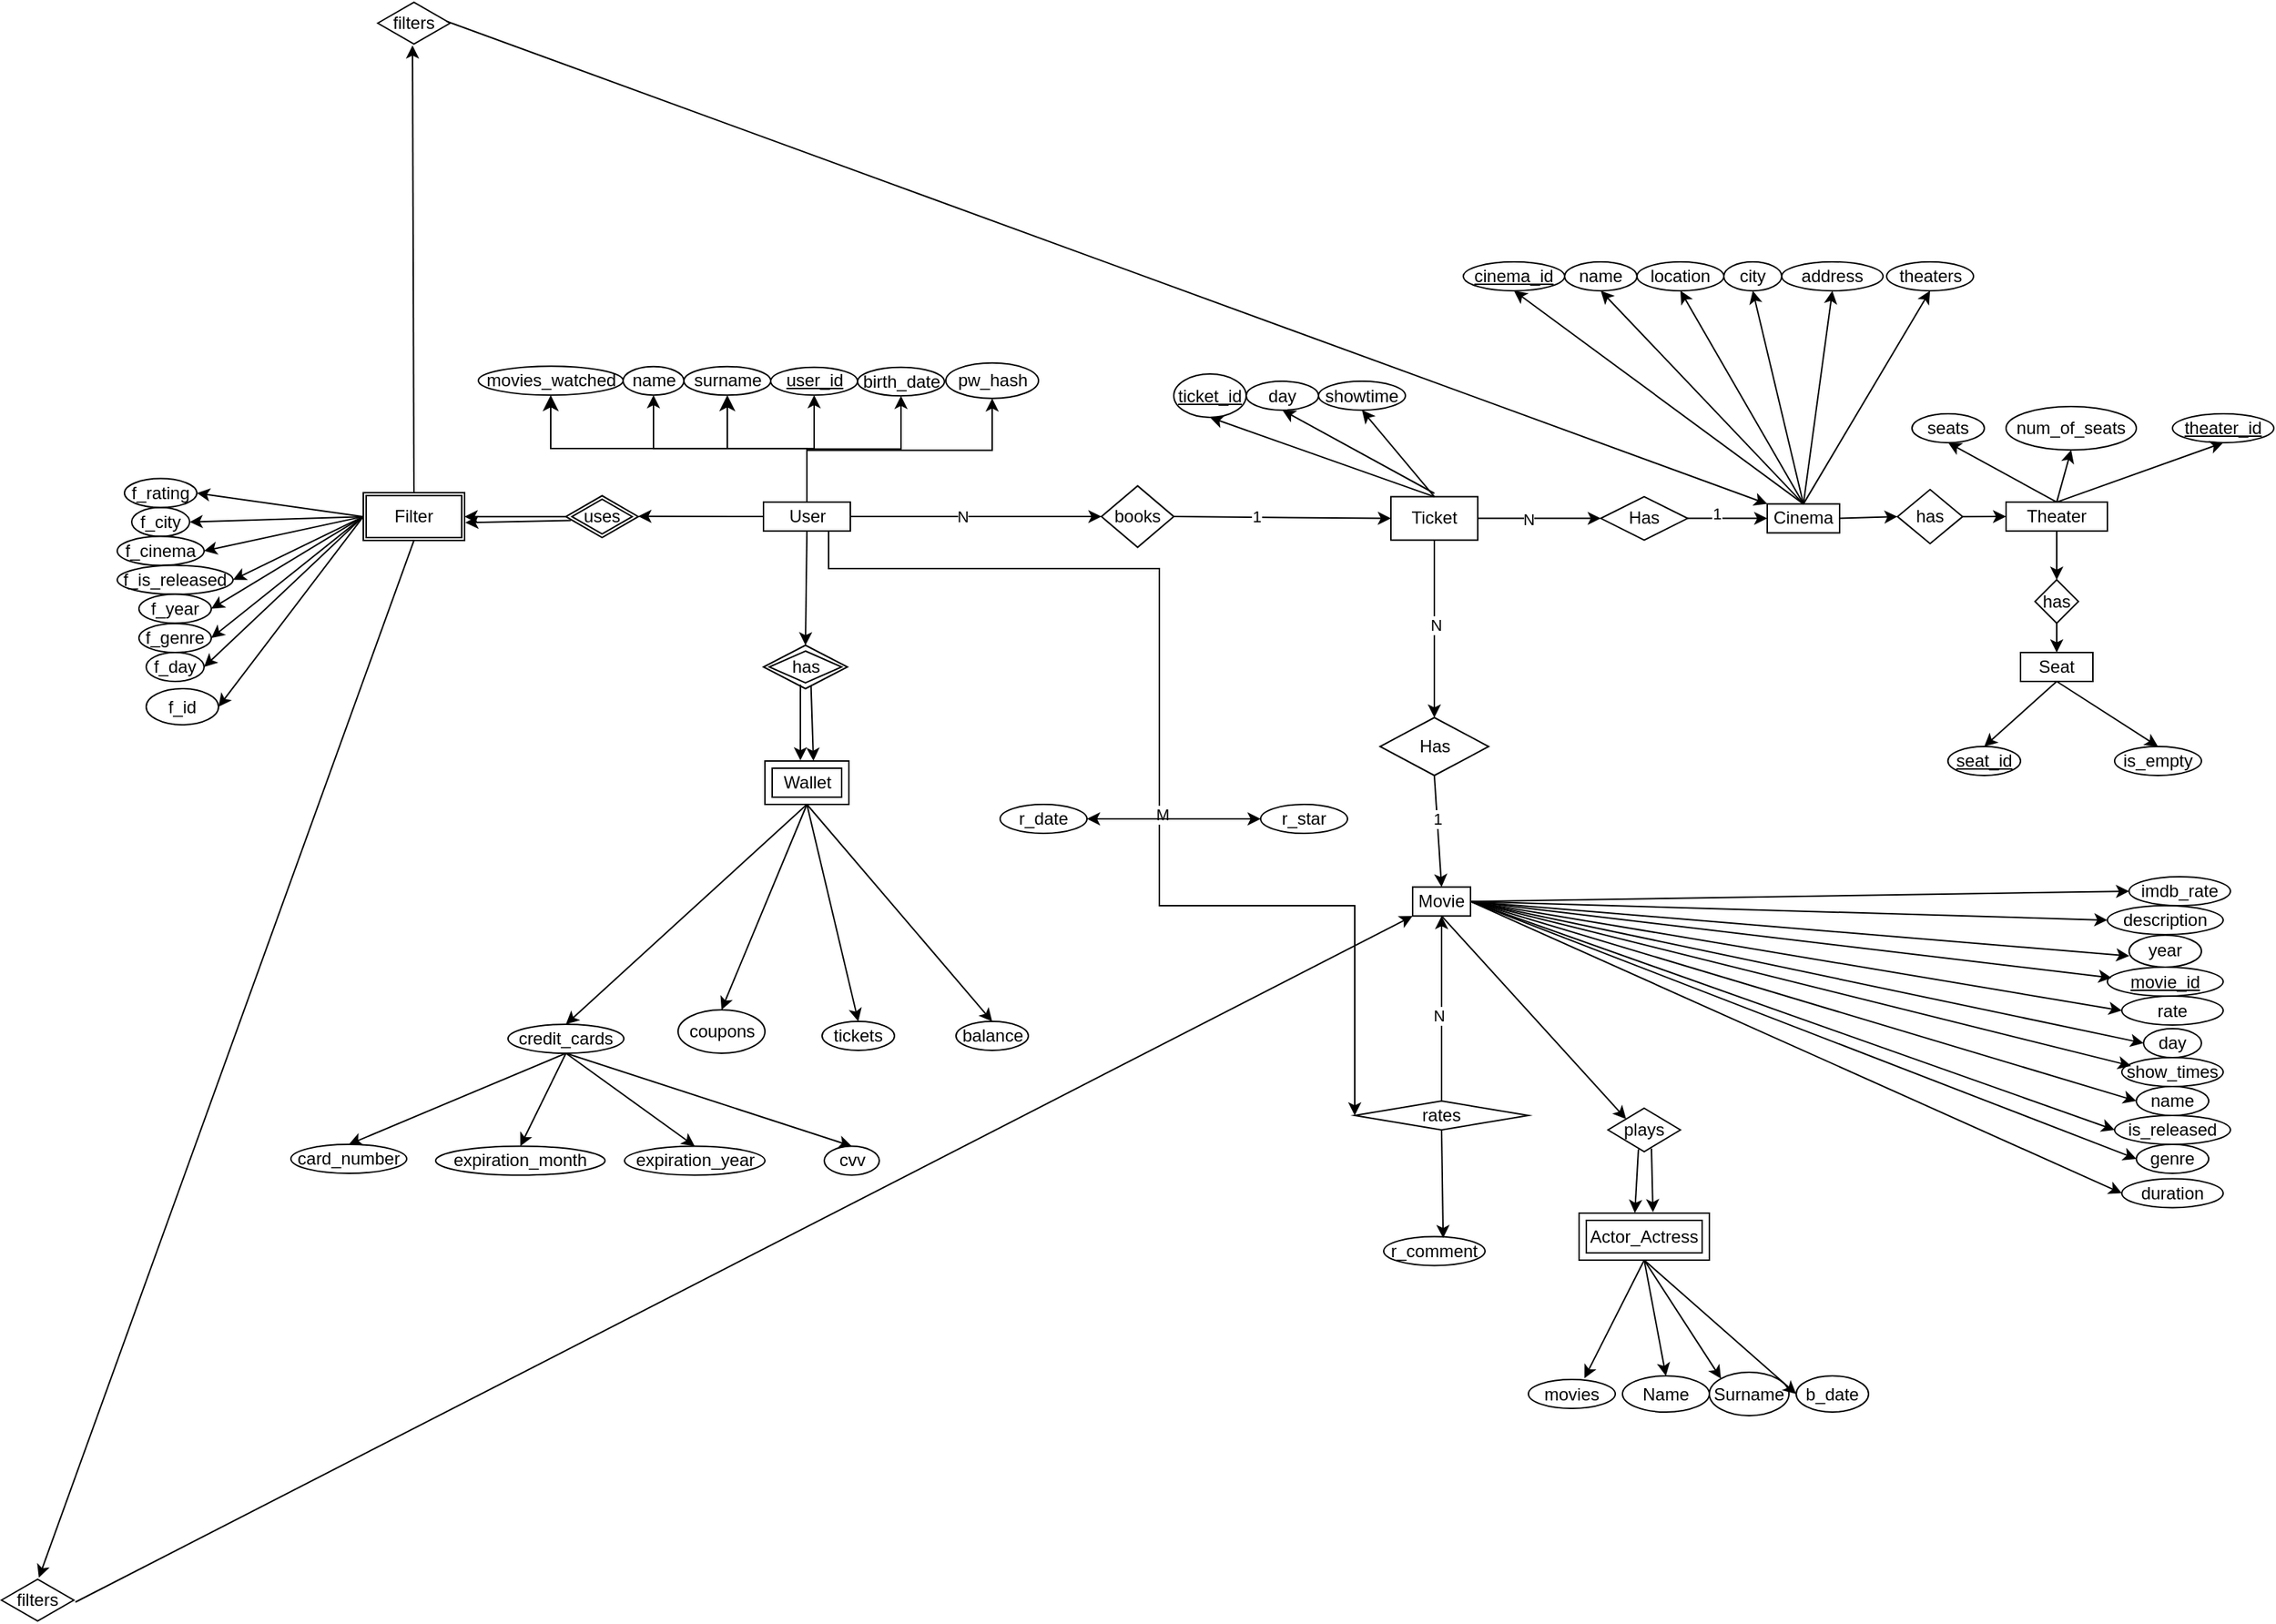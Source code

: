 <mxfile>
    <diagram name="er_diagram" id="v9doxOc5a0_JCZSUFdD2">
        <mxGraphModel dx="1189" dy="732" grid="1" gridSize="10" guides="1" tooltips="1" connect="1" arrows="1" fold="1" page="0" pageScale="1" pageWidth="827" pageHeight="1169" background="none" math="0" shadow="0">
            <root>
                <mxCell id="0"/>
                <mxCell id="1" parent="0"/>
                <mxCell id="D5yejVB-vVZnaP33-RKD-3" style="edgeStyle=orthogonalEdgeStyle;rounded=0;orthogonalLoop=1;jettySize=auto;html=1;exitX=0.5;exitY=0;exitDx=0;exitDy=0;entryX=0.5;entryY=1;entryDx=0;entryDy=0;" parent="1" source="D5yejVB-vVZnaP33-RKD-1" target="D5yejVB-vVZnaP33-RKD-4" edge="1">
                    <mxGeometry relative="1" as="geometry">
                        <mxPoint x="-45.5" y="-62.5" as="targetPoint"/>
                    </mxGeometry>
                </mxCell>
                <mxCell id="D5yejVB-vVZnaP33-RKD-24" style="edgeStyle=orthogonalEdgeStyle;rounded=0;orthogonalLoop=1;jettySize=auto;html=1;entryX=0;entryY=0.5;entryDx=0;entryDy=0;exitX=0.75;exitY=1;exitDx=0;exitDy=0;" parent="1" source="D5yejVB-vVZnaP33-RKD-1" target="D5yejVB-vVZnaP33-RKD-40" edge="1">
                    <mxGeometry relative="1" as="geometry">
                        <mxPoint x="380" y="147.5" as="targetPoint"/>
                        <Array as="points">
                            <mxPoint x="70" y="12"/>
                            <mxPoint x="70" y="245"/>
                        </Array>
                        <mxPoint x="60" y="50" as="sourcePoint"/>
                    </mxGeometry>
                </mxCell>
                <mxCell id="TKebzsspwgqfqScbjhII-54" value="M" style="edgeLabel;html=1;align=center;verticalAlign=middle;resizable=0;points=[];" parent="D5yejVB-vVZnaP33-RKD-24" vertex="1" connectable="0">
                    <mxGeometry x="0.105" y="2" relative="1" as="geometry">
                        <mxPoint as="offset"/>
                    </mxGeometry>
                </mxCell>
                <mxCell id="24" style="edgeStyle=none;html=1;exitX=0;exitY=0.5;exitDx=0;exitDy=0;entryX=1;entryY=0.493;entryDx=0;entryDy=0;entryPerimeter=0;" edge="1" parent="1" source="D5yejVB-vVZnaP33-RKD-1" target="22">
                    <mxGeometry relative="1" as="geometry"/>
                </mxCell>
                <mxCell id="D5yejVB-vVZnaP33-RKD-1" value="User" style="whiteSpace=wrap;html=1;align=center;" parent="1" vertex="1">
                    <mxGeometry x="-203.5" y="-33.94" width="60" height="20" as="geometry"/>
                </mxCell>
                <mxCell id="D5yejVB-vVZnaP33-RKD-2" value="Movie" style="whiteSpace=wrap;html=1;align=center;" parent="1" vertex="1">
                    <mxGeometry x="245" y="232.13" width="40" height="20" as="geometry"/>
                </mxCell>
                <mxCell id="D5yejVB-vVZnaP33-RKD-4" value="name" style="ellipse;whiteSpace=wrap;html=1;align=center;" parent="1" vertex="1">
                    <mxGeometry x="-300.5" y="-127.63" width="42" height="19.75" as="geometry"/>
                </mxCell>
                <mxCell id="D5yejVB-vVZnaP33-RKD-6" value="surname" style="ellipse;whiteSpace=wrap;html=1;align=center;" parent="1" vertex="1">
                    <mxGeometry x="-258.5" y="-127.63" width="60" height="19.75" as="geometry"/>
                </mxCell>
                <mxCell id="D5yejVB-vVZnaP33-RKD-7" style="edgeStyle=orthogonalEdgeStyle;rounded=0;orthogonalLoop=1;jettySize=auto;html=1;exitX=0.5;exitY=0;exitDx=0;exitDy=0;entryX=0.5;entryY=1;entryDx=0;entryDy=0;" parent="1" source="D5yejVB-vVZnaP33-RKD-1" target="D5yejVB-vVZnaP33-RKD-8" edge="1">
                    <mxGeometry relative="1" as="geometry">
                        <mxPoint x="94.5" y="-82.75" as="targetPoint"/>
                        <mxPoint x="89.5" y="-22.5" as="sourcePoint"/>
                    </mxGeometry>
                </mxCell>
                <mxCell id="D5yejVB-vVZnaP33-RKD-8" value="birth_date" style="ellipse;whiteSpace=wrap;html=1;align=center;" parent="1" vertex="1">
                    <mxGeometry x="-138.5" y="-127.13" width="60" height="19.75" as="geometry"/>
                </mxCell>
                <mxCell id="D5yejVB-vVZnaP33-RKD-13" value="Wallet" style="shape=ext;margin=3;double=1;whiteSpace=wrap;html=1;align=center;" parent="1" vertex="1">
                    <mxGeometry x="-202.5" y="145" width="58" height="30" as="geometry"/>
                </mxCell>
                <mxCell id="D5yejVB-vVZnaP33-RKD-16" style="edgeStyle=orthogonalEdgeStyle;rounded=0;orthogonalLoop=1;jettySize=auto;html=1;exitX=0.5;exitY=0;exitDx=0;exitDy=0;entryX=0.5;entryY=1;entryDx=0;entryDy=0;" parent="1" source="D5yejVB-vVZnaP33-RKD-1" target="D5yejVB-vVZnaP33-RKD-17" edge="1">
                    <mxGeometry relative="1" as="geometry">
                        <mxPoint x="55.5" y="-123.25" as="targetPoint"/>
                        <mxPoint x="114.5" y="-83.25" as="sourcePoint"/>
                    </mxGeometry>
                </mxCell>
                <mxCell id="D5yejVB-vVZnaP33-RKD-17" value="&lt;u&gt;user_id&lt;/u&gt;" style="ellipse;whiteSpace=wrap;html=1;align=center;" parent="1" vertex="1">
                    <mxGeometry x="-198.5" y="-127.13" width="60" height="19.25" as="geometry"/>
                </mxCell>
                <mxCell id="D5yejVB-vVZnaP33-RKD-21" value="balance" style="ellipse;whiteSpace=wrap;html=1;align=center;" parent="1" vertex="1">
                    <mxGeometry x="-70.5" y="325" width="50" height="20" as="geometry"/>
                </mxCell>
                <mxCell id="D5yejVB-vVZnaP33-RKD-26" value="r_star" style="ellipse;whiteSpace=wrap;html=1;align=center;" parent="1" vertex="1">
                    <mxGeometry x="140" y="175" width="60" height="20" as="geometry"/>
                </mxCell>
                <mxCell id="D5yejVB-vVZnaP33-RKD-29" value="r_date" style="ellipse;whiteSpace=wrap;html=1;align=center;" parent="1" vertex="1">
                    <mxGeometry x="-40" y="175" width="60" height="20" as="geometry"/>
                </mxCell>
                <mxCell id="D5yejVB-vVZnaP33-RKD-35" value="has" style="shape=rhombus;double=1;perimeter=rhombusPerimeter;whiteSpace=wrap;html=1;align=center;" parent="1" vertex="1">
                    <mxGeometry x="-203.5" y="65" width="58" height="30" as="geometry"/>
                </mxCell>
                <mxCell id="D5yejVB-vVZnaP33-RKD-40" value="rates" style="shape=rhombus;perimeter=rhombusPerimeter;whiteSpace=wrap;html=1;align=center;" parent="1" vertex="1">
                    <mxGeometry x="205" y="380" width="120" height="20" as="geometry"/>
                </mxCell>
                <mxCell id="D5yejVB-vVZnaP33-RKD-42" style="edgeStyle=orthogonalEdgeStyle;rounded=0;orthogonalLoop=1;jettySize=auto;html=1;exitX=0.5;exitY=0;exitDx=0;exitDy=0;entryX=0.5;entryY=1;entryDx=0;entryDy=0;" parent="1" source="D5yejVB-vVZnaP33-RKD-1" target="D5yejVB-vVZnaP33-RKD-43" edge="1">
                    <mxGeometry relative="1" as="geometry">
                        <mxPoint x="140.5" y="-48.01" as="targetPoint"/>
                        <mxPoint x="74.5" y="32.24" as="sourcePoint"/>
                    </mxGeometry>
                </mxCell>
                <mxCell id="D5yejVB-vVZnaP33-RKD-43" value="pw_hash" style="ellipse;whiteSpace=wrap;html=1;align=center;" parent="1" vertex="1">
                    <mxGeometry x="-77.5" y="-130.13" width="64" height="24.49" as="geometry"/>
                </mxCell>
                <mxCell id="D5yejVB-vVZnaP33-RKD-47" value="name" style="ellipse;whiteSpace=wrap;html=1;align=center;" parent="1" vertex="1">
                    <mxGeometry x="745" y="370" width="50" height="20" as="geometry"/>
                </mxCell>
                <mxCell id="D5yejVB-vVZnaP33-RKD-49" value="genre" style="ellipse;whiteSpace=wrap;html=1;align=center;" parent="1" vertex="1">
                    <mxGeometry x="745" y="410" width="50" height="20" as="geometry"/>
                </mxCell>
                <mxCell id="D5yejVB-vVZnaP33-RKD-54" value="imdb_rate" style="ellipse;whiteSpace=wrap;html=1;align=center;" parent="1" vertex="1">
                    <mxGeometry x="740" y="225" width="70" height="20" as="geometry"/>
                </mxCell>
                <mxCell id="D5yejVB-vVZnaP33-RKD-56" value="year" style="ellipse;whiteSpace=wrap;html=1;align=center;" parent="1" vertex="1">
                    <mxGeometry x="740" y="265.38" width="50" height="22.12" as="geometry"/>
                </mxCell>
                <mxCell id="D5yejVB-vVZnaP33-RKD-60" value="rate" style="ellipse;whiteSpace=wrap;html=1;align=center;" parent="1" vertex="1">
                    <mxGeometry x="735" y="307.5" width="70" height="20" as="geometry"/>
                </mxCell>
                <mxCell id="D5yejVB-vVZnaP33-RKD-66" value="day" style="ellipse;whiteSpace=wrap;html=1;align=center;" parent="1" vertex="1">
                    <mxGeometry x="750" y="330" width="40" height="20" as="geometry"/>
                </mxCell>
                <mxCell id="D5yejVB-vVZnaP33-RKD-68" value="show_times" style="ellipse;whiteSpace=wrap;html=1;align=center;" parent="1" vertex="1">
                    <mxGeometry x="735" y="350" width="70" height="20" as="geometry"/>
                </mxCell>
                <mxCell id="D5yejVB-vVZnaP33-RKD-73" value="f_city" style="ellipse;whiteSpace=wrap;html=1;align=center;" parent="1" vertex="1">
                    <mxGeometry x="-640" y="-30.19" width="40" height="20" as="geometry"/>
                </mxCell>
                <mxCell id="D5yejVB-vVZnaP33-RKD-74" value="f_cinema" style="ellipse;whiteSpace=wrap;html=1;" parent="1" vertex="1">
                    <mxGeometry x="-650" y="-10.19" width="60" height="20" as="geometry"/>
                </mxCell>
                <mxCell id="D5yejVB-vVZnaP33-RKD-75" value="f_day" style="ellipse;whiteSpace=wrap;html=1;" parent="1" vertex="1">
                    <mxGeometry x="-630" y="70" width="40" height="20" as="geometry"/>
                </mxCell>
                <mxCell id="D5yejVB-vVZnaP33-RKD-76" value="f_rating" style="ellipse;whiteSpace=wrap;html=1;" parent="1" vertex="1">
                    <mxGeometry x="-645" y="-50.19" width="50" height="20" as="geometry"/>
                </mxCell>
                <mxCell id="D5yejVB-vVZnaP33-RKD-78" value="is_released" style="ellipse;whiteSpace=wrap;html=1;" parent="1" vertex="1">
                    <mxGeometry x="730" y="390" width="80" height="20" as="geometry"/>
                </mxCell>
                <mxCell id="D5yejVB-vVZnaP33-RKD-80" value="" style="edgeStyle=none;orthogonalLoop=1;jettySize=auto;html=1;rounded=0;exitX=0;exitY=0.5;exitDx=0;exitDy=0;entryX=1;entryY=0.5;entryDx=0;entryDy=0;" parent="1" source="21" target="D5yejVB-vVZnaP33-RKD-73" edge="1">
                    <mxGeometry width="100" relative="1" as="geometry">
                        <mxPoint x="-500.0" y="-25.19" as="sourcePoint"/>
                        <mxPoint x="1320" y="473.75" as="targetPoint"/>
                        <Array as="points"/>
                    </mxGeometry>
                </mxCell>
                <mxCell id="D5yejVB-vVZnaP33-RKD-81" value="" style="edgeStyle=none;orthogonalLoop=1;jettySize=auto;html=1;rounded=0;exitX=0;exitY=0.5;exitDx=0;exitDy=0;entryX=1;entryY=0.5;entryDx=0;entryDy=0;" parent="1" source="21" target="D5yejVB-vVZnaP33-RKD-74" edge="1">
                    <mxGeometry width="100" relative="1" as="geometry">
                        <mxPoint x="-522.5" y="-16.44" as="sourcePoint"/>
                        <mxPoint x="1290" y="473.75" as="targetPoint"/>
                        <Array as="points"/>
                    </mxGeometry>
                </mxCell>
                <mxCell id="D5yejVB-vVZnaP33-RKD-82" value="" style="edgeStyle=none;orthogonalLoop=1;jettySize=auto;html=1;rounded=0;exitX=0;exitY=0.5;exitDx=0;exitDy=0;entryX=1;entryY=0.5;entryDx=0;entryDy=0;" parent="1" source="21" target="D5yejVB-vVZnaP33-RKD-75" edge="1">
                    <mxGeometry width="100" relative="1" as="geometry">
                        <mxPoint x="-510.67" y="-12.015" as="sourcePoint"/>
                        <mxPoint x="1290" y="483.75" as="targetPoint"/>
                        <Array as="points"/>
                    </mxGeometry>
                </mxCell>
                <mxCell id="D5yejVB-vVZnaP33-RKD-83" value="" style="edgeStyle=none;orthogonalLoop=1;jettySize=auto;html=1;rounded=0;exitX=0;exitY=0.5;exitDx=0;exitDy=0;entryX=1;entryY=0.5;entryDx=0;entryDy=0;" parent="1" source="21" target="D5yejVB-vVZnaP33-RKD-76" edge="1">
                    <mxGeometry width="100" relative="1" as="geometry">
                        <mxPoint x="-500.0" y="-25.19" as="sourcePoint"/>
                        <mxPoint x="1310" y="473.75" as="targetPoint"/>
                        <Array as="points"/>
                    </mxGeometry>
                </mxCell>
                <mxCell id="D5yejVB-vVZnaP33-RKD-84" value="f_genre" style="ellipse;whiteSpace=wrap;html=1;" parent="1" vertex="1">
                    <mxGeometry x="-635" y="50" width="50" height="20" as="geometry"/>
                </mxCell>
                <mxCell id="D5yejVB-vVZnaP33-RKD-85" value="" style="edgeStyle=none;orthogonalLoop=1;jettySize=auto;html=1;rounded=0;exitX=0;exitY=0.5;exitDx=0;exitDy=0;entryX=1;entryY=0.5;entryDx=0;entryDy=0;" parent="1" source="21" target="D5yejVB-vVZnaP33-RKD-84" edge="1">
                    <mxGeometry width="100" relative="1" as="geometry">
                        <mxPoint x="-491.0" y="-13.365" as="sourcePoint"/>
                        <mxPoint x="1360" y="483.75" as="targetPoint"/>
                        <Array as="points"/>
                    </mxGeometry>
                </mxCell>
                <mxCell id="D5yejVB-vVZnaP33-RKD-86" value="f_is_released" style="ellipse;whiteSpace=wrap;html=1;" parent="1" vertex="1">
                    <mxGeometry x="-650" y="9.81" width="80" height="20" as="geometry"/>
                </mxCell>
                <mxCell id="D5yejVB-vVZnaP33-RKD-87" value="" style="edgeStyle=none;orthogonalLoop=1;jettySize=auto;html=1;rounded=0;exitX=0;exitY=0.5;exitDx=0;exitDy=0;entryX=1;entryY=0.5;entryDx=0;entryDy=0;" parent="1" source="21" target="D5yejVB-vVZnaP33-RKD-86" edge="1">
                    <mxGeometry width="100" relative="1" as="geometry">
                        <mxPoint x="-484.35" y="-17.015" as="sourcePoint"/>
                        <mxPoint x="1310" y="453.75" as="targetPoint"/>
                        <Array as="points"/>
                    </mxGeometry>
                </mxCell>
                <mxCell id="D5yejVB-vVZnaP33-RKD-88" value="f_year" style="ellipse;whiteSpace=wrap;html=1;" parent="1" vertex="1">
                    <mxGeometry x="-635" y="29.75" width="50" height="20" as="geometry"/>
                </mxCell>
                <mxCell id="D5yejVB-vVZnaP33-RKD-89" value="" style="edgeStyle=none;orthogonalLoop=1;jettySize=auto;html=1;rounded=0;exitX=0;exitY=0.5;exitDx=0;exitDy=0;entryX=1;entryY=0.5;entryDx=0;entryDy=0;" parent="1" source="21" target="D5yejVB-vVZnaP33-RKD-88" edge="1">
                    <mxGeometry width="100" relative="1" as="geometry">
                        <mxPoint x="-487.5" y="-16.44" as="sourcePoint"/>
                        <mxPoint x="1390" y="533.75" as="targetPoint"/>
                        <Array as="points"/>
                    </mxGeometry>
                </mxCell>
                <mxCell id="D5yejVB-vVZnaP33-RKD-90" value="&lt;u&gt;movie_id&lt;/u&gt;" style="ellipse;whiteSpace=wrap;html=1;" parent="1" vertex="1">
                    <mxGeometry x="725" y="287.5" width="80" height="20" as="geometry"/>
                </mxCell>
                <mxCell id="D5yejVB-vVZnaP33-RKD-93" value="r_comment" style="ellipse;whiteSpace=wrap;html=1;" parent="1" vertex="1">
                    <mxGeometry x="225" y="473.75" width="70" height="20" as="geometry"/>
                </mxCell>
                <mxCell id="D5yejVB-vVZnaP33-RKD-94" value="" style="edgeStyle=none;orthogonalLoop=1;jettySize=auto;html=1;rounded=0;exitX=0.5;exitY=1;exitDx=0;exitDy=0;entryX=0.587;entryY=0.05;entryDx=0;entryDy=0;entryPerimeter=0;" parent="1" source="D5yejVB-vVZnaP33-RKD-40" target="D5yejVB-vVZnaP33-RKD-93" edge="1">
                    <mxGeometry width="100" relative="1" as="geometry">
                        <mxPoint x="131" y="265" as="sourcePoint"/>
                        <mxPoint x="231" y="265" as="targetPoint"/>
                        <Array as="points"/>
                    </mxGeometry>
                </mxCell>
                <mxCell id="D5yejVB-vVZnaP33-RKD-103" value="credit_cards" style="ellipse;whiteSpace=wrap;html=1;" parent="1" vertex="1">
                    <mxGeometry x="-380" y="326.99" width="80" height="20" as="geometry"/>
                </mxCell>
                <mxCell id="D5yejVB-vVZnaP33-RKD-106" value="card_number" style="ellipse;whiteSpace=wrap;html=1;" parent="1" vertex="1">
                    <mxGeometry x="-530" y="410" width="80" height="20" as="geometry"/>
                </mxCell>
                <mxCell id="D5yejVB-vVZnaP33-RKD-107" value="" style="edgeStyle=none;orthogonalLoop=1;jettySize=auto;html=1;rounded=0;entryX=0.5;entryY=0;entryDx=0;entryDy=0;exitX=0.5;exitY=1;exitDx=0;exitDy=0;" parent="1" source="D5yejVB-vVZnaP33-RKD-103" target="D5yejVB-vVZnaP33-RKD-106" edge="1">
                    <mxGeometry width="100" relative="1" as="geometry">
                        <mxPoint x="-273.5" y="145" as="sourcePoint"/>
                        <mxPoint x="-173.5" y="145" as="targetPoint"/>
                        <Array as="points"/>
                    </mxGeometry>
                </mxCell>
                <mxCell id="D5yejVB-vVZnaP33-RKD-108" value="expiration_month" style="ellipse;whiteSpace=wrap;html=1;" parent="1" vertex="1">
                    <mxGeometry x="-430" y="411.25" width="117" height="20" as="geometry"/>
                </mxCell>
                <mxCell id="D5yejVB-vVZnaP33-RKD-109" value="" style="edgeStyle=none;orthogonalLoop=1;jettySize=auto;html=1;rounded=0;entryX=0.5;entryY=0;entryDx=0;entryDy=0;exitX=0.5;exitY=1;exitDx=0;exitDy=0;" parent="1" source="D5yejVB-vVZnaP33-RKD-103" target="D5yejVB-vVZnaP33-RKD-108" edge="1">
                    <mxGeometry width="100" relative="1" as="geometry">
                        <mxPoint x="-203.5" y="181.75" as="sourcePoint"/>
                        <mxPoint x="-176.5" y="175.75" as="targetPoint"/>
                        <Array as="points"/>
                    </mxGeometry>
                </mxCell>
                <mxCell id="D5yejVB-vVZnaP33-RKD-110" value="expiration_year" style="ellipse;whiteSpace=wrap;html=1;" parent="1" vertex="1">
                    <mxGeometry x="-299.5" y="411.25" width="97" height="20" as="geometry"/>
                </mxCell>
                <mxCell id="D5yejVB-vVZnaP33-RKD-111" value="" style="edgeStyle=none;orthogonalLoop=1;jettySize=auto;html=1;rounded=0;entryX=0.5;entryY=0;entryDx=0;entryDy=0;exitX=0.5;exitY=1;exitDx=0;exitDy=0;" parent="1" source="D5yejVB-vVZnaP33-RKD-103" target="D5yejVB-vVZnaP33-RKD-110" edge="1">
                    <mxGeometry width="100" relative="1" as="geometry">
                        <mxPoint x="-179.5" y="179" as="sourcePoint"/>
                        <mxPoint x="-156.5" y="195.75" as="targetPoint"/>
                        <Array as="points"/>
                    </mxGeometry>
                </mxCell>
                <mxCell id="D5yejVB-vVZnaP33-RKD-112" value="cvv" style="ellipse;whiteSpace=wrap;html=1;" parent="1" vertex="1">
                    <mxGeometry x="-161.5" y="411.25" width="38" height="20" as="geometry"/>
                </mxCell>
                <mxCell id="D5yejVB-vVZnaP33-RKD-114" value="coupons" style="ellipse;whiteSpace=wrap;html=1;align=center;" parent="1" vertex="1">
                    <mxGeometry x="-262.5" y="316.99" width="60" height="30" as="geometry"/>
                </mxCell>
                <mxCell id="D5yejVB-vVZnaP33-RKD-115" value="tickets" style="ellipse;whiteSpace=wrap;html=1;align=center;" parent="1" vertex="1">
                    <mxGeometry x="-163" y="325" width="50" height="20" as="geometry"/>
                </mxCell>
                <mxCell id="D5yejVB-vVZnaP33-RKD-116" value="" style="edgeStyle=none;orthogonalLoop=1;jettySize=auto;html=1;rounded=0;exitX=0.5;exitY=1;exitDx=0;exitDy=0;entryX=0.5;entryY=0;entryDx=0;entryDy=0;" parent="1" source="D5yejVB-vVZnaP33-RKD-13" target="D5yejVB-vVZnaP33-RKD-114" edge="1">
                    <mxGeometry width="100" relative="1" as="geometry">
                        <mxPoint x="-113.5" y="175" as="sourcePoint"/>
                        <mxPoint x="-13.5" y="175" as="targetPoint"/>
                        <Array as="points"/>
                    </mxGeometry>
                </mxCell>
                <mxCell id="D5yejVB-vVZnaP33-RKD-117" value="" style="edgeStyle=none;orthogonalLoop=1;jettySize=auto;html=1;rounded=0;exitX=0.5;exitY=1;exitDx=0;exitDy=0;entryX=0.5;entryY=0;entryDx=0;entryDy=0;" parent="1" source="D5yejVB-vVZnaP33-RKD-13" target="D5yejVB-vVZnaP33-RKD-115" edge="1">
                    <mxGeometry width="100" relative="1" as="geometry">
                        <mxPoint x="-93.5" y="175" as="sourcePoint"/>
                        <mxPoint x="6.5" y="175" as="targetPoint"/>
                        <Array as="points"/>
                    </mxGeometry>
                </mxCell>
                <mxCell id="TKebzsspwgqfqScbjhII-5" value="description" style="ellipse;whiteSpace=wrap;html=1;" parent="1" vertex="1">
                    <mxGeometry x="725" y="245" width="80" height="20" as="geometry"/>
                </mxCell>
                <mxCell id="TKebzsspwgqfqScbjhII-7" value="movies_watched" style="ellipse;whiteSpace=wrap;html=1;" parent="1" vertex="1">
                    <mxGeometry x="-400.5" y="-127.88" width="100" height="20" as="geometry"/>
                </mxCell>
                <mxCell id="TKebzsspwgqfqScbjhII-9" value="Cinema" style="whiteSpace=wrap;html=1;" parent="1" vertex="1">
                    <mxGeometry x="490" y="-32.69" width="50" height="20" as="geometry"/>
                </mxCell>
                <mxCell id="TKebzsspwgqfqScbjhII-10" value="location" style="ellipse;whiteSpace=wrap;html=1;" parent="1" vertex="1">
                    <mxGeometry x="400" y="-200" width="60" height="20" as="geometry"/>
                </mxCell>
                <mxCell id="TKebzsspwgqfqScbjhII-11" value="&lt;u&gt;cinema_id&lt;/u&gt;" style="ellipse;whiteSpace=wrap;html=1;" parent="1" vertex="1">
                    <mxGeometry x="280" y="-200" width="70" height="20" as="geometry"/>
                </mxCell>
                <mxCell id="TKebzsspwgqfqScbjhII-12" value="city" style="ellipse;whiteSpace=wrap;html=1;" parent="1" vertex="1">
                    <mxGeometry x="460" y="-200" width="40" height="20" as="geometry"/>
                </mxCell>
                <mxCell id="TKebzsspwgqfqScbjhII-14" value="name" style="ellipse;whiteSpace=wrap;html=1;" parent="1" vertex="1">
                    <mxGeometry x="350" y="-200" width="50" height="20" as="geometry"/>
                </mxCell>
                <mxCell id="TKebzsspwgqfqScbjhII-16" value="address" style="ellipse;whiteSpace=wrap;html=1;" parent="1" vertex="1">
                    <mxGeometry x="500" y="-200" width="70" height="20" as="geometry"/>
                </mxCell>
                <mxCell id="TKebzsspwgqfqScbjhII-18" value="" style="edgeStyle=none;orthogonalLoop=1;jettySize=auto;html=1;rounded=0;entryX=0.5;entryY=1;entryDx=0;entryDy=0;exitX=0.5;exitY=0;exitDx=0;exitDy=0;" parent="1" source="TKebzsspwgqfqScbjhII-9" target="TKebzsspwgqfqScbjhII-11" edge="1">
                    <mxGeometry width="100" relative="1" as="geometry">
                        <mxPoint x="500" y="-100" as="sourcePoint"/>
                        <mxPoint x="600" y="-100" as="targetPoint"/>
                        <Array as="points"/>
                    </mxGeometry>
                </mxCell>
                <mxCell id="TKebzsspwgqfqScbjhII-19" value="" style="edgeStyle=none;orthogonalLoop=1;jettySize=auto;html=1;rounded=0;exitX=0.5;exitY=0;exitDx=0;exitDy=0;entryX=0.5;entryY=1;entryDx=0;entryDy=0;" parent="1" source="TKebzsspwgqfqScbjhII-9" target="TKebzsspwgqfqScbjhII-14" edge="1">
                    <mxGeometry width="100" relative="1" as="geometry">
                        <mxPoint x="420" y="-110" as="sourcePoint"/>
                        <mxPoint x="520" y="-110" as="targetPoint"/>
                        <Array as="points"/>
                    </mxGeometry>
                </mxCell>
                <mxCell id="TKebzsspwgqfqScbjhII-20" value="" style="edgeStyle=none;orthogonalLoop=1;jettySize=auto;html=1;rounded=0;exitX=0.5;exitY=0;exitDx=0;exitDy=0;entryX=0.5;entryY=1;entryDx=0;entryDy=0;" parent="1" source="TKebzsspwgqfqScbjhII-9" target="TKebzsspwgqfqScbjhII-10" edge="1">
                    <mxGeometry width="100" relative="1" as="geometry">
                        <mxPoint x="390" y="-150" as="sourcePoint"/>
                        <mxPoint x="490" y="-150" as="targetPoint"/>
                        <Array as="points"/>
                    </mxGeometry>
                </mxCell>
                <mxCell id="TKebzsspwgqfqScbjhII-21" value="" style="edgeStyle=none;orthogonalLoop=1;jettySize=auto;html=1;rounded=0;exitX=0.5;exitY=0;exitDx=0;exitDy=0;entryX=0.5;entryY=1;entryDx=0;entryDy=0;" parent="1" source="TKebzsspwgqfqScbjhII-9" target="TKebzsspwgqfqScbjhII-12" edge="1">
                    <mxGeometry width="100" relative="1" as="geometry">
                        <mxPoint x="420" y="-150" as="sourcePoint"/>
                        <mxPoint x="520" y="-150" as="targetPoint"/>
                        <Array as="points"/>
                    </mxGeometry>
                </mxCell>
                <mxCell id="TKebzsspwgqfqScbjhII-22" value="" style="edgeStyle=none;orthogonalLoop=1;jettySize=auto;html=1;rounded=0;exitX=0.5;exitY=0;exitDx=0;exitDy=0;entryX=0.5;entryY=1;entryDx=0;entryDy=0;" parent="1" source="TKebzsspwgqfqScbjhII-9" target="TKebzsspwgqfqScbjhII-16" edge="1">
                    <mxGeometry width="100" relative="1" as="geometry">
                        <mxPoint x="470" y="-120" as="sourcePoint"/>
                        <mxPoint x="570" y="-120" as="targetPoint"/>
                        <Array as="points"/>
                    </mxGeometry>
                </mxCell>
                <mxCell id="TKebzsspwgqfqScbjhII-24" value="" style="edgeStyle=none;orthogonalLoop=1;jettySize=auto;html=1;rounded=0;exitX=0.5;exitY=0;exitDx=0;exitDy=0;entryX=0.5;entryY=1;entryDx=0;entryDy=0;" parent="1" source="D5yejVB-vVZnaP33-RKD-40" target="D5yejVB-vVZnaP33-RKD-2" edge="1">
                    <mxGeometry width="100" relative="1" as="geometry">
                        <mxPoint x="211" y="282.5" as="sourcePoint"/>
                        <mxPoint x="540" y="167.5" as="targetPoint"/>
                        <Array as="points"/>
                    </mxGeometry>
                </mxCell>
                <mxCell id="TKebzsspwgqfqScbjhII-55" value="N" style="edgeLabel;html=1;align=center;verticalAlign=middle;resizable=0;points=[];" parent="TKebzsspwgqfqScbjhII-24" vertex="1" connectable="0">
                    <mxGeometry x="-0.05" y="2" relative="1" as="geometry">
                        <mxPoint y="1" as="offset"/>
                    </mxGeometry>
                </mxCell>
                <mxCell id="TKebzsspwgqfqScbjhII-32" value="movies" style="ellipse;whiteSpace=wrap;html=1;" parent="1" vertex="1">
                    <mxGeometry x="325" y="572.5" width="60" height="20" as="geometry"/>
                </mxCell>
                <mxCell id="TKebzsspwgqfqScbjhII-33" value="Actor_Actress" style="shape=ext;margin=3;double=1;whiteSpace=wrap;html=1;align=center;" parent="1" vertex="1">
                    <mxGeometry x="360" y="457.5" width="90" height="32.5" as="geometry"/>
                </mxCell>
                <mxCell id="TKebzsspwgqfqScbjhII-34" value="plays" style="rhombus;whiteSpace=wrap;html=1;" parent="1" vertex="1">
                    <mxGeometry x="380" y="385" width="50" height="30" as="geometry"/>
                </mxCell>
                <mxCell id="TKebzsspwgqfqScbjhII-35" value="" style="edgeStyle=none;orthogonalLoop=1;jettySize=auto;html=1;rounded=0;exitX=0.5;exitY=1;exitDx=0;exitDy=0;entryX=0;entryY=0;entryDx=0;entryDy=0;" parent="1" source="D5yejVB-vVZnaP33-RKD-2" target="TKebzsspwgqfqScbjhII-34" edge="1">
                    <mxGeometry width="100" relative="1" as="geometry">
                        <mxPoint x="404.83" y="312.5" as="sourcePoint"/>
                        <mxPoint x="504.83" y="312.5" as="targetPoint"/>
                        <Array as="points"/>
                    </mxGeometry>
                </mxCell>
                <mxCell id="TKebzsspwgqfqScbjhII-36" value="" style="edgeStyle=none;orthogonalLoop=1;jettySize=auto;html=1;rounded=0;exitX=0.42;exitY=0.946;exitDx=0;exitDy=0;entryX=0.428;entryY=-0.004;entryDx=0;entryDy=0;entryPerimeter=0;exitPerimeter=0;" parent="1" source="TKebzsspwgqfqScbjhII-34" target="TKebzsspwgqfqScbjhII-33" edge="1">
                    <mxGeometry width="100" relative="1" as="geometry">
                        <mxPoint x="375" y="430" as="sourcePoint"/>
                        <mxPoint x="475" y="430" as="targetPoint"/>
                        <Array as="points"/>
                    </mxGeometry>
                </mxCell>
                <mxCell id="TKebzsspwgqfqScbjhII-37" value="" style="edgeStyle=none;orthogonalLoop=1;jettySize=auto;html=1;rounded=0;exitX=0.6;exitY=0.929;exitDx=0;exitDy=0;entryX=0.567;entryY=-0.019;entryDx=0;entryDy=0;exitPerimeter=0;entryPerimeter=0;" parent="1" source="TKebzsspwgqfqScbjhII-34" target="TKebzsspwgqfqScbjhII-33" edge="1">
                    <mxGeometry width="100" relative="1" as="geometry">
                        <mxPoint x="390" y="470" as="sourcePoint"/>
                        <mxPoint x="404" y="520" as="targetPoint"/>
                        <Array as="points"/>
                    </mxGeometry>
                </mxCell>
                <mxCell id="TKebzsspwgqfqScbjhII-38" value="" style="edgeStyle=none;orthogonalLoop=1;jettySize=auto;html=1;rounded=0;exitX=0.5;exitY=1;exitDx=0;exitDy=0;entryX=0.645;entryY=-0.043;entryDx=0;entryDy=0;entryPerimeter=0;" parent="1" source="TKebzsspwgqfqScbjhII-33" target="TKebzsspwgqfqScbjhII-32" edge="1">
                    <mxGeometry width="100" relative="1" as="geometry">
                        <mxPoint x="375" y="560" as="sourcePoint"/>
                        <mxPoint x="475" y="560" as="targetPoint"/>
                        <Array as="points"/>
                    </mxGeometry>
                </mxCell>
                <mxCell id="TKebzsspwgqfqScbjhII-45" value="" style="edgeStyle=none;orthogonalLoop=1;jettySize=auto;html=1;rounded=0;exitX=1;exitY=0.5;exitDx=0;exitDy=0;entryX=0.003;entryY=0.65;entryDx=0;entryDy=0;entryPerimeter=0;" parent="1" source="D5yejVB-vVZnaP33-RKD-2" target="D5yejVB-vVZnaP33-RKD-56" edge="1">
                    <mxGeometry width="100" relative="1" as="geometry">
                        <mxPoint x="414.83" y="242.5" as="sourcePoint"/>
                        <mxPoint x="514.83" y="242.5" as="targetPoint"/>
                        <Array as="points"/>
                    </mxGeometry>
                </mxCell>
                <mxCell id="TKebzsspwgqfqScbjhII-46" value="" style="edgeStyle=none;orthogonalLoop=1;jettySize=auto;html=1;rounded=0;exitX=1;exitY=0.5;exitDx=0;exitDy=0;entryX=0.036;entryY=0.368;entryDx=0;entryDy=0;entryPerimeter=0;" parent="1" source="D5yejVB-vVZnaP33-RKD-2" target="D5yejVB-vVZnaP33-RKD-90" edge="1">
                    <mxGeometry width="100" relative="1" as="geometry">
                        <mxPoint x="424.83" y="262.5" as="sourcePoint"/>
                        <mxPoint x="524.83" y="262.5" as="targetPoint"/>
                        <Array as="points"/>
                    </mxGeometry>
                </mxCell>
                <mxCell id="TKebzsspwgqfqScbjhII-47" value="" style="edgeStyle=none;orthogonalLoop=1;jettySize=auto;html=1;rounded=0;exitX=1;exitY=0.5;exitDx=0;exitDy=0;entryX=0;entryY=0.5;entryDx=0;entryDy=0;" parent="1" source="D5yejVB-vVZnaP33-RKD-2" edge="1" target="D5yejVB-vVZnaP33-RKD-66">
                    <mxGeometry width="100" relative="1" as="geometry">
                        <mxPoint x="467.06" y="307.23" as="sourcePoint"/>
                        <mxPoint x="480.0" y="312.5" as="targetPoint"/>
                        <Array as="points"/>
                    </mxGeometry>
                </mxCell>
                <mxCell id="TKebzsspwgqfqScbjhII-48" value="" style="edgeStyle=none;orthogonalLoop=1;jettySize=auto;html=1;rounded=0;exitX=1;exitY=0.5;exitDx=0;exitDy=0;entryX=0.091;entryY=0.287;entryDx=0;entryDy=0;entryPerimeter=0;" parent="1" source="D5yejVB-vVZnaP33-RKD-2" target="D5yejVB-vVZnaP33-RKD-68" edge="1">
                    <mxGeometry width="100" relative="1" as="geometry">
                        <mxPoint x="442.7" y="312.03" as="sourcePoint"/>
                        <mxPoint x="520" y="322.5" as="targetPoint"/>
                        <Array as="points"/>
                    </mxGeometry>
                </mxCell>
                <mxCell id="TKebzsspwgqfqScbjhII-49" value="" style="edgeStyle=none;orthogonalLoop=1;jettySize=auto;html=1;rounded=0;exitX=1;exitY=0.5;exitDx=0;exitDy=0;entryX=0;entryY=0.5;entryDx=0;entryDy=0;" parent="1" source="D5yejVB-vVZnaP33-RKD-2" target="D5yejVB-vVZnaP33-RKD-60" edge="1">
                    <mxGeometry width="100" relative="1" as="geometry">
                        <mxPoint x="364.83" y="282.5" as="sourcePoint"/>
                        <mxPoint x="464.83" y="282.5" as="targetPoint"/>
                        <Array as="points"/>
                    </mxGeometry>
                </mxCell>
                <mxCell id="N-ok7iTfvvvv9O8yAwdT-1" value="theaters" style="ellipse;whiteSpace=wrap;html=1;" parent="1" vertex="1">
                    <mxGeometry x="572.5" y="-200" width="60" height="20" as="geometry"/>
                </mxCell>
                <mxCell id="N-ok7iTfvvvv9O8yAwdT-2" value="" style="edgeStyle=none;orthogonalLoop=1;jettySize=auto;html=1;rounded=0;exitX=0.5;exitY=0;exitDx=0;exitDy=0;entryX=0.5;entryY=1;entryDx=0;entryDy=0;" parent="1" source="TKebzsspwgqfqScbjhII-9" target="N-ok7iTfvvvv9O8yAwdT-1" edge="1">
                    <mxGeometry width="100" relative="1" as="geometry">
                        <mxPoint x="460" y="-90" as="sourcePoint"/>
                        <mxPoint x="560" y="-90" as="targetPoint"/>
                        <Array as="points"/>
                    </mxGeometry>
                </mxCell>
                <mxCell id="N-ok7iTfvvvv9O8yAwdT-3" value="duration" style="ellipse;whiteSpace=wrap;html=1;" parent="1" vertex="1">
                    <mxGeometry x="735" y="433.75" width="70" height="20" as="geometry"/>
                </mxCell>
                <mxCell id="N-ok7iTfvvvv9O8yAwdT-6" value="Ticket" style="shape=ext;margin=3;double=0;whiteSpace=wrap;html=1;align=center;" parent="1" vertex="1">
                    <mxGeometry x="230" y="-37.69" width="60" height="30" as="geometry"/>
                </mxCell>
                <mxCell id="N-ok7iTfvvvv9O8yAwdT-7" value="books" style="rhombus;whiteSpace=wrap;html=1;" parent="1" vertex="1">
                    <mxGeometry x="30" y="-45.19" width="50" height="42.5" as="geometry"/>
                </mxCell>
                <mxCell id="N-ok7iTfvvvv9O8yAwdT-8" value="" style="edgeStyle=none;orthogonalLoop=1;jettySize=auto;html=1;rounded=0;exitX=1;exitY=0.5;exitDx=0;exitDy=0;entryX=0;entryY=0.5;entryDx=0;entryDy=0;" parent="1" source="D5yejVB-vVZnaP33-RKD-1" target="N-ok7iTfvvvv9O8yAwdT-7" edge="1">
                    <mxGeometry width="100" relative="1" as="geometry">
                        <mxPoint x="70" y="150" as="sourcePoint"/>
                        <mxPoint x="200" y="86" as="targetPoint"/>
                        <Array as="points"/>
                    </mxGeometry>
                </mxCell>
                <mxCell id="N-ok7iTfvvvv9O8yAwdT-15" value="N" style="edgeLabel;html=1;align=center;verticalAlign=middle;resizable=0;points=[];" parent="N-ok7iTfvvvv9O8yAwdT-8" vertex="1" connectable="0">
                    <mxGeometry x="-0.113" relative="1" as="geometry">
                        <mxPoint as="offset"/>
                    </mxGeometry>
                </mxCell>
                <mxCell id="N-ok7iTfvvvv9O8yAwdT-9" value="" style="edgeStyle=none;orthogonalLoop=1;jettySize=auto;html=1;rounded=0;entryX=0;entryY=0.5;entryDx=0;entryDy=0;exitX=1;exitY=0.5;exitDx=0;exitDy=0;" parent="1" source="N-ok7iTfvvvv9O8yAwdT-7" target="N-ok7iTfvvvv9O8yAwdT-6" edge="1">
                    <mxGeometry width="100" relative="1" as="geometry">
                        <mxPoint y="150" as="sourcePoint"/>
                        <mxPoint x="100" y="150" as="targetPoint"/>
                        <Array as="points"/>
                    </mxGeometry>
                </mxCell>
                <mxCell id="N-ok7iTfvvvv9O8yAwdT-14" value="1" style="edgeLabel;html=1;align=center;verticalAlign=middle;resizable=0;points=[];" parent="N-ok7iTfvvvv9O8yAwdT-9" vertex="1" connectable="0">
                    <mxGeometry x="-0.24" y="1" relative="1" as="geometry">
                        <mxPoint as="offset"/>
                    </mxGeometry>
                </mxCell>
                <mxCell id="N-ok7iTfvvvv9O8yAwdT-10" value="showtime" style="ellipse;whiteSpace=wrap;html=1;" parent="1" vertex="1">
                    <mxGeometry x="180" y="-117.5" width="60" height="20" as="geometry"/>
                </mxCell>
                <mxCell id="N-ok7iTfvvvv9O8yAwdT-11" value="day" style="ellipse;whiteSpace=wrap;html=1;" parent="1" vertex="1">
                    <mxGeometry x="130" y="-117.5" width="50" height="20" as="geometry"/>
                </mxCell>
                <mxCell id="N-ok7iTfvvvv9O8yAwdT-16" value="" style="edgeStyle=none;orthogonalLoop=1;jettySize=auto;html=1;rounded=0;exitX=0.5;exitY=0;exitDx=0;exitDy=0;entryX=0.5;entryY=1;entryDx=0;entryDy=0;" parent="1" source="N-ok7iTfvvvv9O8yAwdT-6" target="N-ok7iTfvvvv9O8yAwdT-10" edge="1">
                    <mxGeometry width="100" relative="1" as="geometry">
                        <mxPoint x="-150" y="180" as="sourcePoint"/>
                        <mxPoint x="-50" y="180" as="targetPoint"/>
                        <Array as="points"/>
                    </mxGeometry>
                </mxCell>
                <mxCell id="N-ok7iTfvvvv9O8yAwdT-17" value="" style="edgeStyle=none;orthogonalLoop=1;jettySize=auto;html=1;rounded=0;entryX=0.5;entryY=1;entryDx=0;entryDy=0;" parent="1" target="N-ok7iTfvvvv9O8yAwdT-11" edge="1">
                    <mxGeometry width="100" relative="1" as="geometry">
                        <mxPoint x="260" y="-40" as="sourcePoint"/>
                        <mxPoint x="-50" y="130" as="targetPoint"/>
                        <Array as="points"/>
                    </mxGeometry>
                </mxCell>
                <mxCell id="sAwqbPBRsYMZf8_RckrG-4" value="Name" style="ellipse;whiteSpace=wrap;html=1;" parent="1" vertex="1">
                    <mxGeometry x="390" y="570" width="60" height="25" as="geometry"/>
                </mxCell>
                <mxCell id="sAwqbPBRsYMZf8_RckrG-5" value="Surname" style="ellipse;whiteSpace=wrap;html=1;" parent="1" vertex="1">
                    <mxGeometry x="450" y="567.5" width="55" height="30" as="geometry"/>
                </mxCell>
                <mxCell id="sAwqbPBRsYMZf8_RckrG-6" value="b_date" style="ellipse;whiteSpace=wrap;html=1;" parent="1" vertex="1">
                    <mxGeometry x="510" y="570" width="50" height="25" as="geometry"/>
                </mxCell>
                <mxCell id="sAwqbPBRsYMZf8_RckrG-7" value="" style="endArrow=classic;html=1;rounded=0;entryX=0;entryY=0.5;entryDx=0;entryDy=0;exitX=0.5;exitY=1;exitDx=0;exitDy=0;" parent="1" source="TKebzsspwgqfqScbjhII-33" target="sAwqbPBRsYMZf8_RckrG-6" edge="1">
                    <mxGeometry width="50" height="50" relative="1" as="geometry">
                        <mxPoint x="-75" y="440" as="sourcePoint"/>
                        <mxPoint x="-25" y="390" as="targetPoint"/>
                    </mxGeometry>
                </mxCell>
                <mxCell id="sAwqbPBRsYMZf8_RckrG-8" value="" style="edgeStyle=none;orthogonalLoop=1;jettySize=auto;html=1;rounded=0;exitX=0.5;exitY=1;exitDx=0;exitDy=0;entryX=0.5;entryY=0;entryDx=0;entryDy=0;" parent="1" source="TKebzsspwgqfqScbjhII-33" target="sAwqbPBRsYMZf8_RckrG-4" edge="1">
                    <mxGeometry width="100" relative="1" as="geometry">
                        <mxPoint x="405" y="550" as="sourcePoint"/>
                        <mxPoint x="505.0" y="550" as="targetPoint"/>
                        <Array as="points"/>
                    </mxGeometry>
                </mxCell>
                <mxCell id="sAwqbPBRsYMZf8_RckrG-9" value="" style="edgeStyle=none;orthogonalLoop=1;jettySize=auto;html=1;rounded=0;exitX=0.5;exitY=1;exitDx=0;exitDy=0;entryX=0;entryY=0;entryDx=0;entryDy=0;" parent="1" source="TKebzsspwgqfqScbjhII-33" target="sAwqbPBRsYMZf8_RckrG-5" edge="1">
                    <mxGeometry width="100" relative="1" as="geometry">
                        <mxPoint x="395" y="570" as="sourcePoint"/>
                        <mxPoint x="495" y="570" as="targetPoint"/>
                        <Array as="points"/>
                    </mxGeometry>
                </mxCell>
                <mxCell id="sAwqbPBRsYMZf8_RckrG-12" value="Has" style="rhombus;whiteSpace=wrap;html=1;" parent="1" vertex="1">
                    <mxGeometry x="375" y="-37.69" width="60" height="30" as="geometry"/>
                </mxCell>
                <mxCell id="sAwqbPBRsYMZf8_RckrG-13" value="" style="edgeStyle=none;orthogonalLoop=1;jettySize=auto;html=1;rounded=0;entryX=0;entryY=0.5;entryDx=0;entryDy=0;exitX=1;exitY=0.5;exitDx=0;exitDy=0;" parent="1" source="N-ok7iTfvvvv9O8yAwdT-6" target="sAwqbPBRsYMZf8_RckrG-12" edge="1">
                    <mxGeometry width="100" relative="1" as="geometry">
                        <mxPoint x="300" y="-30" as="sourcePoint"/>
                        <mxPoint x="400" y="-30" as="targetPoint"/>
                        <Array as="points"/>
                    </mxGeometry>
                </mxCell>
                <mxCell id="sAwqbPBRsYMZf8_RckrG-31" value="N" style="edgeLabel;html=1;align=center;verticalAlign=middle;resizable=0;points=[];" parent="sAwqbPBRsYMZf8_RckrG-13" vertex="1" connectable="0">
                    <mxGeometry x="-0.181" relative="1" as="geometry">
                        <mxPoint as="offset"/>
                    </mxGeometry>
                </mxCell>
                <mxCell id="sAwqbPBRsYMZf8_RckrG-14" value="" style="edgeStyle=none;orthogonalLoop=1;jettySize=auto;html=1;rounded=0;entryX=0;entryY=0.5;entryDx=0;entryDy=0;exitX=1;exitY=0.5;exitDx=0;exitDy=0;" parent="1" source="sAwqbPBRsYMZf8_RckrG-12" target="TKebzsspwgqfqScbjhII-9" edge="1">
                    <mxGeometry width="100" relative="1" as="geometry">
                        <mxPoint x="400" y="10" as="sourcePoint"/>
                        <mxPoint x="500" y="10" as="targetPoint"/>
                        <Array as="points"/>
                    </mxGeometry>
                </mxCell>
                <mxCell id="sAwqbPBRsYMZf8_RckrG-32" value="1" style="edgeLabel;html=1;align=center;verticalAlign=middle;resizable=0;points=[];" parent="sAwqbPBRsYMZf8_RckrG-14" vertex="1" connectable="0">
                    <mxGeometry x="-0.284" y="4" relative="1" as="geometry">
                        <mxPoint as="offset"/>
                    </mxGeometry>
                </mxCell>
                <mxCell id="sAwqbPBRsYMZf8_RckrG-16" value="&lt;u&gt;ticket_id&lt;/u&gt;" style="ellipse;whiteSpace=wrap;html=1;" parent="1" vertex="1">
                    <mxGeometry x="80" y="-122.5" width="50" height="30" as="geometry"/>
                </mxCell>
                <mxCell id="sAwqbPBRsYMZf8_RckrG-17" value="" style="edgeStyle=none;orthogonalLoop=1;jettySize=auto;html=1;rounded=0;entryX=0.5;entryY=1;entryDx=0;entryDy=0;exitX=0.5;exitY=0;exitDx=0;exitDy=0;" parent="1" target="sAwqbPBRsYMZf8_RckrG-16" edge="1" source="N-ok7iTfvvvv9O8yAwdT-6">
                    <mxGeometry width="100" relative="1" as="geometry">
                        <mxPoint x="270" y="-40" as="sourcePoint"/>
                        <mxPoint x="510" y="80" as="targetPoint"/>
                        <Array as="points"/>
                    </mxGeometry>
                </mxCell>
                <mxCell id="sAwqbPBRsYMZf8_RckrG-18" style="edgeStyle=orthogonalEdgeStyle;rounded=0;orthogonalLoop=1;jettySize=auto;html=1;exitX=0.5;exitY=1;exitDx=0;exitDy=0;" parent="1" source="D5yejVB-vVZnaP33-RKD-49" target="D5yejVB-vVZnaP33-RKD-49" edge="1">
                    <mxGeometry relative="1" as="geometry"/>
                </mxCell>
                <mxCell id="sAwqbPBRsYMZf8_RckrG-19" value="" style="edgeStyle=none;orthogonalLoop=1;jettySize=auto;html=1;rounded=0;exitX=1;exitY=0.5;exitDx=0;exitDy=0;entryX=0;entryY=0.5;entryDx=0;entryDy=0;" parent="1" source="D5yejVB-vVZnaP33-RKD-2" target="D5yejVB-vVZnaP33-RKD-49" edge="1">
                    <mxGeometry width="100" relative="1" as="geometry">
                        <mxPoint x="200" y="387.5" as="sourcePoint"/>
                        <mxPoint x="300" y="387.5" as="targetPoint"/>
                        <Array as="points"/>
                    </mxGeometry>
                </mxCell>
                <mxCell id="sAwqbPBRsYMZf8_RckrG-20" value="" style="endArrow=classic;html=1;rounded=0;entryX=0;entryY=0.5;entryDx=0;entryDy=0;exitX=1;exitY=0.5;exitDx=0;exitDy=0;" parent="1" source="D5yejVB-vVZnaP33-RKD-2" target="N-ok7iTfvvvv9O8yAwdT-3" edge="1">
                    <mxGeometry width="50" height="50" relative="1" as="geometry">
                        <mxPoint x="390" y="307.5" as="sourcePoint"/>
                        <mxPoint x="230" y="427.5" as="targetPoint"/>
                    </mxGeometry>
                </mxCell>
                <mxCell id="sAwqbPBRsYMZf8_RckrG-21" value="" style="edgeStyle=none;orthogonalLoop=1;jettySize=auto;html=1;rounded=0;entryX=0;entryY=0.5;entryDx=0;entryDy=0;exitX=1;exitY=0.5;exitDx=0;exitDy=0;" parent="1" source="D5yejVB-vVZnaP33-RKD-2" target="TKebzsspwgqfqScbjhII-5" edge="1">
                    <mxGeometry width="100" relative="1" as="geometry">
                        <mxPoint x="290" y="187.5" as="sourcePoint"/>
                        <mxPoint x="390" y="187.5" as="targetPoint"/>
                        <Array as="points"/>
                    </mxGeometry>
                </mxCell>
                <mxCell id="sAwqbPBRsYMZf8_RckrG-22" value="" style="edgeStyle=none;orthogonalLoop=1;jettySize=auto;html=1;rounded=0;exitX=1;exitY=0.5;exitDx=0;exitDy=0;entryX=0;entryY=0.5;entryDx=0;entryDy=0;" parent="1" source="D5yejVB-vVZnaP33-RKD-2" target="D5yejVB-vVZnaP33-RKD-47" edge="1">
                    <mxGeometry width="100" relative="1" as="geometry">
                        <mxPoint x="270" y="367.5" as="sourcePoint"/>
                        <mxPoint x="370" y="367.5" as="targetPoint"/>
                        <Array as="points"/>
                    </mxGeometry>
                </mxCell>
                <mxCell id="sAwqbPBRsYMZf8_RckrG-23" value="" style="edgeStyle=none;orthogonalLoop=1;jettySize=auto;html=1;rounded=0;exitX=1;exitY=0.5;exitDx=0;exitDy=0;entryX=0;entryY=0.5;entryDx=0;entryDy=0;" parent="1" source="D5yejVB-vVZnaP33-RKD-2" target="D5yejVB-vVZnaP33-RKD-54" edge="1">
                    <mxGeometry width="100" relative="1" as="geometry">
                        <mxPoint x="650" y="217.5" as="sourcePoint"/>
                        <mxPoint x="750" y="217.5" as="targetPoint"/>
                        <Array as="points"/>
                    </mxGeometry>
                </mxCell>
                <mxCell id="sAwqbPBRsYMZf8_RckrG-24" value="" style="edgeStyle=none;orthogonalLoop=1;jettySize=auto;html=1;rounded=0;exitX=1;exitY=0.5;exitDx=0;exitDy=0;entryX=0;entryY=0.5;entryDx=0;entryDy=0;" parent="1" source="D5yejVB-vVZnaP33-RKD-2" target="D5yejVB-vVZnaP33-RKD-78" edge="1">
                    <mxGeometry width="100" relative="1" as="geometry">
                        <mxPoint x="320" y="187.5" as="sourcePoint"/>
                        <mxPoint x="420" y="187.5" as="targetPoint"/>
                        <Array as="points"/>
                    </mxGeometry>
                </mxCell>
                <mxCell id="sAwqbPBRsYMZf8_RckrG-25" value="Has" style="rhombus;whiteSpace=wrap;html=1;" parent="1" vertex="1">
                    <mxGeometry x="222.5" y="115" width="75" height="40" as="geometry"/>
                </mxCell>
                <mxCell id="sAwqbPBRsYMZf8_RckrG-26" value="" style="endArrow=classic;html=1;rounded=0;exitX=0.5;exitY=1;exitDx=0;exitDy=0;entryX=0.5;entryY=0;entryDx=0;entryDy=0;" parent="1" source="N-ok7iTfvvvv9O8yAwdT-6" target="sAwqbPBRsYMZf8_RckrG-25" edge="1">
                    <mxGeometry width="50" height="50" relative="1" as="geometry">
                        <mxPoint x="390" as="sourcePoint"/>
                        <mxPoint x="440" y="-50" as="targetPoint"/>
                    </mxGeometry>
                </mxCell>
                <mxCell id="sAwqbPBRsYMZf8_RckrG-29" value="N" style="edgeLabel;html=1;align=center;verticalAlign=middle;resizable=0;points=[];" parent="sAwqbPBRsYMZf8_RckrG-26" vertex="1" connectable="0">
                    <mxGeometry x="-0.057" y="1" relative="1" as="geometry">
                        <mxPoint as="offset"/>
                    </mxGeometry>
                </mxCell>
                <mxCell id="sAwqbPBRsYMZf8_RckrG-27" value="" style="endArrow=classic;html=1;rounded=0;exitX=0.5;exitY=1;exitDx=0;exitDy=0;entryX=0.5;entryY=0;entryDx=0;entryDy=0;" parent="1" source="sAwqbPBRsYMZf8_RckrG-25" target="D5yejVB-vVZnaP33-RKD-2" edge="1">
                    <mxGeometry width="50" height="50" relative="1" as="geometry">
                        <mxPoint x="390" as="sourcePoint"/>
                        <mxPoint x="440" y="-50" as="targetPoint"/>
                    </mxGeometry>
                </mxCell>
                <mxCell id="sAwqbPBRsYMZf8_RckrG-30" value="1" style="edgeLabel;html=1;align=center;verticalAlign=middle;resizable=0;points=[];" parent="sAwqbPBRsYMZf8_RckrG-27" vertex="1" connectable="0">
                    <mxGeometry x="-0.23" relative="1" as="geometry">
                        <mxPoint as="offset"/>
                    </mxGeometry>
                </mxCell>
                <mxCell id="9MTwHboh7cCrPoTY80c0-14" value="Theater" style="whiteSpace=wrap;html=1;" parent="1" vertex="1">
                    <mxGeometry x="655" y="-33.94" width="70" height="20" as="geometry"/>
                </mxCell>
                <mxCell id="9MTwHboh7cCrPoTY80c0-15" value="num_of_seats" style="ellipse;whiteSpace=wrap;html=1;" parent="1" vertex="1">
                    <mxGeometry x="655" y="-100" width="90" height="30" as="geometry"/>
                </mxCell>
                <mxCell id="9MTwHboh7cCrPoTY80c0-17" value="" style="edgeStyle=none;orthogonalLoop=1;jettySize=auto;html=1;rounded=0;exitX=1;exitY=0.5;exitDx=0;exitDy=0;entryX=0;entryY=0.5;entryDx=0;entryDy=0;" parent="1" source="9MTwHboh7cCrPoTY80c0-34" target="9MTwHboh7cCrPoTY80c0-14" edge="1">
                    <mxGeometry width="100" relative="1" as="geometry">
                        <mxPoint x="460" y="-30" as="sourcePoint"/>
                        <mxPoint x="560" y="-30" as="targetPoint"/>
                        <Array as="points"/>
                    </mxGeometry>
                </mxCell>
                <mxCell id="9MTwHboh7cCrPoTY80c0-18" value="" style="edgeStyle=none;orthogonalLoop=1;jettySize=auto;html=1;rounded=0;entryX=0.5;entryY=1;entryDx=0;entryDy=0;exitX=0.5;exitY=0;exitDx=0;exitDy=0;" parent="1" source="9MTwHboh7cCrPoTY80c0-14" target="9MTwHboh7cCrPoTY80c0-15" edge="1">
                    <mxGeometry width="100" relative="1" as="geometry">
                        <mxPoint x="690" y="-30" as="sourcePoint"/>
                        <mxPoint x="640" y="-90" as="targetPoint"/>
                        <Array as="points"/>
                    </mxGeometry>
                </mxCell>
                <mxCell id="9MTwHboh7cCrPoTY80c0-21" value="Seat" style="whiteSpace=wrap;html=1;" parent="1" vertex="1">
                    <mxGeometry x="665" y="70" width="50" height="20" as="geometry"/>
                </mxCell>
                <mxCell id="9MTwHboh7cCrPoTY80c0-22" value="" style="edgeStyle=none;orthogonalLoop=1;jettySize=auto;html=1;rounded=0;exitX=0.5;exitY=1;exitDx=0;exitDy=0;entryX=0.5;entryY=0;entryDx=0;entryDy=0;" parent="1" source="9MTwHboh7cCrPoTY80c0-36" target="9MTwHboh7cCrPoTY80c0-21" edge="1">
                    <mxGeometry width="100" relative="1" as="geometry">
                        <mxPoint x="616.83" y="-40" as="sourcePoint"/>
                        <mxPoint x="616.83" y="29.75" as="targetPoint"/>
                        <Array as="points"/>
                    </mxGeometry>
                </mxCell>
                <mxCell id="9MTwHboh7cCrPoTY80c0-27" value="is_empty" style="ellipse;whiteSpace=wrap;html=1;" parent="1" vertex="1">
                    <mxGeometry x="730" y="135" width="60" height="20" as="geometry"/>
                </mxCell>
                <mxCell id="9MTwHboh7cCrPoTY80c0-28" value="" style="edgeStyle=none;orthogonalLoop=1;jettySize=auto;html=1;rounded=0;exitX=0.5;exitY=1;exitDx=0;exitDy=0;entryX=0.5;entryY=0;entryDx=0;entryDy=0;" parent="1" source="9MTwHboh7cCrPoTY80c0-21" target="9MTwHboh7cCrPoTY80c0-27" edge="1">
                    <mxGeometry width="100" relative="1" as="geometry">
                        <mxPoint x="620" y="70" as="sourcePoint"/>
                        <mxPoint x="720" y="70" as="targetPoint"/>
                        <Array as="points"/>
                    </mxGeometry>
                </mxCell>
                <mxCell id="9MTwHboh7cCrPoTY80c0-30" value="&lt;u&gt;seat_id&lt;/u&gt;" style="ellipse;whiteSpace=wrap;html=1;" parent="1" vertex="1">
                    <mxGeometry x="614.83" y="135" width="50.17" height="20" as="geometry"/>
                </mxCell>
                <mxCell id="9MTwHboh7cCrPoTY80c0-31" value="" style="edgeStyle=none;orthogonalLoop=1;jettySize=auto;html=1;rounded=0;entryX=0.5;entryY=0;entryDx=0;entryDy=0;exitX=0.5;exitY=1;exitDx=0;exitDy=0;" parent="1" source="9MTwHboh7cCrPoTY80c0-21" target="9MTwHboh7cCrPoTY80c0-30" edge="1">
                    <mxGeometry width="100" relative="1" as="geometry">
                        <mxPoint x="570" y="70" as="sourcePoint"/>
                        <mxPoint x="670" y="70" as="targetPoint"/>
                        <Array as="points"/>
                    </mxGeometry>
                </mxCell>
                <mxCell id="9MTwHboh7cCrPoTY80c0-32" value="&lt;u&gt;theater_id&lt;/u&gt;" style="ellipse;whiteSpace=wrap;html=1;" parent="1" vertex="1">
                    <mxGeometry x="770" y="-95" width="70" height="20" as="geometry"/>
                </mxCell>
                <mxCell id="9MTwHboh7cCrPoTY80c0-33" value="" style="edgeStyle=none;orthogonalLoop=1;jettySize=auto;html=1;rounded=0;exitX=0.5;exitY=0;exitDx=0;exitDy=0;entryX=0.5;entryY=1;entryDx=0;entryDy=0;" parent="1" source="9MTwHboh7cCrPoTY80c0-14" target="9MTwHboh7cCrPoTY80c0-32" edge="1">
                    <mxGeometry width="100" relative="1" as="geometry">
                        <mxPoint x="650" y="-40" as="sourcePoint"/>
                        <mxPoint x="750" y="-40" as="targetPoint"/>
                        <Array as="points"/>
                    </mxGeometry>
                </mxCell>
                <mxCell id="9MTwHboh7cCrPoTY80c0-35" value="" style="edgeStyle=none;orthogonalLoop=1;jettySize=auto;html=1;rounded=0;exitX=1;exitY=0.5;exitDx=0;exitDy=0;entryX=0;entryY=0.5;entryDx=0;entryDy=0;" parent="1" source="TKebzsspwgqfqScbjhII-9" target="9MTwHboh7cCrPoTY80c0-34" edge="1">
                    <mxGeometry width="100" relative="1" as="geometry">
                        <mxPoint x="480" y="-80" as="sourcePoint"/>
                        <mxPoint x="580" y="-60" as="targetPoint"/>
                        <Array as="points"/>
                    </mxGeometry>
                </mxCell>
                <mxCell id="9MTwHboh7cCrPoTY80c0-34" value="has" style="rhombus;whiteSpace=wrap;html=1;" parent="1" vertex="1">
                    <mxGeometry x="580" y="-42.62" width="45" height="37.37" as="geometry"/>
                </mxCell>
                <mxCell id="9MTwHboh7cCrPoTY80c0-37" value="" style="edgeStyle=none;orthogonalLoop=1;jettySize=auto;html=1;rounded=0;exitX=0.5;exitY=1;exitDx=0;exitDy=0;entryX=0.5;entryY=0;entryDx=0;entryDy=0;" parent="1" source="9MTwHboh7cCrPoTY80c0-14" target="9MTwHboh7cCrPoTY80c0-36" edge="1">
                    <mxGeometry width="100" relative="1" as="geometry">
                        <mxPoint x="616.83" y="-40" as="sourcePoint"/>
                        <mxPoint x="616.83" y="29.75" as="targetPoint"/>
                        <Array as="points"/>
                    </mxGeometry>
                </mxCell>
                <mxCell id="9MTwHboh7cCrPoTY80c0-36" value="has" style="rhombus;whiteSpace=wrap;html=1;" parent="1" vertex="1">
                    <mxGeometry x="675" y="19.75" width="30" height="30" as="geometry"/>
                </mxCell>
                <mxCell id="8cAE8e9gn-1L0kly88OA-6" value="seats" style="ellipse;whiteSpace=wrap;html=1;" parent="1" vertex="1">
                    <mxGeometry x="590" y="-95" width="50" height="20" as="geometry"/>
                </mxCell>
                <mxCell id="8cAE8e9gn-1L0kly88OA-7" value="" style="edgeStyle=none;orthogonalLoop=1;jettySize=auto;html=1;rounded=0;exitX=0.5;exitY=0;exitDx=0;exitDy=0;entryX=0.5;entryY=1;entryDx=0;entryDy=0;" parent="1" source="9MTwHboh7cCrPoTY80c0-14" target="8cAE8e9gn-1L0kly88OA-6" edge="1">
                    <mxGeometry width="100" relative="1" as="geometry">
                        <mxPoint x="590" y="-10" as="sourcePoint"/>
                        <mxPoint x="690" y="-10" as="targetPoint"/>
                        <Array as="points"/>
                    </mxGeometry>
                </mxCell>
                <mxCell id="3" value="" style="edgeStyle=elbowEdgeStyle;elbow=vertical;endArrow=classic;html=1;curved=0;rounded=0;endSize=8;startSize=8;exitX=0.5;exitY=0;exitDx=0;exitDy=0;entryX=0.5;entryY=1;entryDx=0;entryDy=0;" edge="1" parent="1" source="D5yejVB-vVZnaP33-RKD-1" target="TKebzsspwgqfqScbjhII-7">
                    <mxGeometry width="50" height="50" relative="1" as="geometry">
                        <mxPoint x="-140.5" y="-28.94" as="sourcePoint"/>
                        <mxPoint x="-330.5" y="-18.94" as="targetPoint"/>
                    </mxGeometry>
                </mxCell>
                <mxCell id="4" value="" style="edgeStyle=elbowEdgeStyle;elbow=vertical;endArrow=classic;html=1;curved=0;rounded=0;endSize=8;startSize=8;exitX=0.5;exitY=0;exitDx=0;exitDy=0;entryX=0.5;entryY=1;entryDx=0;entryDy=0;" edge="1" parent="1" source="D5yejVB-vVZnaP33-RKD-1" target="D5yejVB-vVZnaP33-RKD-6">
                    <mxGeometry width="50" height="50" relative="1" as="geometry">
                        <mxPoint x="-310" y="-10" as="sourcePoint"/>
                        <mxPoint x="-260" y="-60" as="targetPoint"/>
                    </mxGeometry>
                </mxCell>
                <mxCell id="5" value="" style="endArrow=classic;html=1;exitX=0.5;exitY=1;exitDx=0;exitDy=0;entryX=0.5;entryY=0;entryDx=0;entryDy=0;" edge="1" parent="1" source="D5yejVB-vVZnaP33-RKD-103" target="D5yejVB-vVZnaP33-RKD-112">
                    <mxGeometry width="50" height="50" relative="1" as="geometry">
                        <mxPoint x="-20" y="510" as="sourcePoint"/>
                        <mxPoint x="30" y="460" as="targetPoint"/>
                    </mxGeometry>
                </mxCell>
                <mxCell id="6" value="" style="endArrow=classic;html=1;entryX=0.5;entryY=0;entryDx=0;entryDy=0;exitX=0.5;exitY=1;exitDx=0;exitDy=0;" edge="1" parent="1" source="D5yejVB-vVZnaP33-RKD-13" target="D5yejVB-vVZnaP33-RKD-103">
                    <mxGeometry width="50" height="50" relative="1" as="geometry">
                        <mxPoint x="-160" y="270" as="sourcePoint"/>
                        <mxPoint x="-110" y="220" as="targetPoint"/>
                    </mxGeometry>
                </mxCell>
                <mxCell id="7" value="" style="endArrow=classic;html=1;exitX=0.5;exitY=1;exitDx=0;exitDy=0;entryX=0.5;entryY=0;entryDx=0;entryDy=0;" edge="1" parent="1" source="D5yejVB-vVZnaP33-RKD-13" target="D5yejVB-vVZnaP33-RKD-21">
                    <mxGeometry width="50" height="50" relative="1" as="geometry">
                        <mxPoint x="-10" y="210" as="sourcePoint"/>
                        <mxPoint x="40" y="160" as="targetPoint"/>
                    </mxGeometry>
                </mxCell>
                <mxCell id="8" value="" style="endArrow=classic;html=1;exitX=0.5;exitY=1;exitDx=0;exitDy=0;entryX=0.5;entryY=0;entryDx=0;entryDy=0;" edge="1" parent="1" source="D5yejVB-vVZnaP33-RKD-1" target="D5yejVB-vVZnaP33-RKD-35">
                    <mxGeometry width="50" height="50" relative="1" as="geometry">
                        <mxPoint x="-170" y="40" as="sourcePoint"/>
                        <mxPoint x="-120" y="-10" as="targetPoint"/>
                    </mxGeometry>
                </mxCell>
                <mxCell id="12" value="" style="endArrow=classic;html=1;exitX=0.44;exitY=0.908;exitDx=0;exitDy=0;entryX=0.422;entryY=-0.014;entryDx=0;entryDy=0;entryPerimeter=0;exitPerimeter=0;" edge="1" parent="1" source="D5yejVB-vVZnaP33-RKD-35" target="D5yejVB-vVZnaP33-RKD-13">
                    <mxGeometry width="50" height="50" relative="1" as="geometry">
                        <mxPoint x="-170" y="120" as="sourcePoint"/>
                        <mxPoint x="-120" y="70" as="targetPoint"/>
                    </mxGeometry>
                </mxCell>
                <mxCell id="13" value="" style="endArrow=classic;html=1;exitX=0.566;exitY=0.931;exitDx=0;exitDy=0;entryX=0.578;entryY=-0.003;entryDx=0;entryDy=0;entryPerimeter=0;exitPerimeter=0;" edge="1" parent="1" source="D5yejVB-vVZnaP33-RKD-35" target="D5yejVB-vVZnaP33-RKD-13">
                    <mxGeometry width="50" height="50" relative="1" as="geometry">
                        <mxPoint x="-150" y="130" as="sourcePoint"/>
                        <mxPoint x="-100" y="80" as="targetPoint"/>
                    </mxGeometry>
                </mxCell>
                <mxCell id="16" value="" style="endArrow=classic;html=1;entryX=1;entryY=0.5;entryDx=0;entryDy=0;" edge="1" parent="1" target="D5yejVB-vVZnaP33-RKD-29">
                    <mxGeometry width="50" height="50" relative="1" as="geometry">
                        <mxPoint x="70" y="185" as="sourcePoint"/>
                        <mxPoint x="190" y="230" as="targetPoint"/>
                    </mxGeometry>
                </mxCell>
                <mxCell id="17" value="" style="endArrow=classic;html=1;entryX=0;entryY=0.5;entryDx=0;entryDy=0;" edge="1" parent="1" target="D5yejVB-vVZnaP33-RKD-26">
                    <mxGeometry width="50" height="50" relative="1" as="geometry">
                        <mxPoint x="70" y="185" as="sourcePoint"/>
                        <mxPoint x="100" y="220" as="targetPoint"/>
                    </mxGeometry>
                </mxCell>
                <mxCell id="21" value="Filter" style="shape=ext;double=1;rounded=0;whiteSpace=wrap;html=1;" vertex="1" parent="1">
                    <mxGeometry x="-480" y="-40.43" width="70" height="33" as="geometry"/>
                </mxCell>
                <mxCell id="25" style="edgeStyle=none;html=1;entryX=1;entryY=0.5;entryDx=0;entryDy=0;" edge="1" parent="1" source="22" target="21">
                    <mxGeometry relative="1" as="geometry"/>
                </mxCell>
                <mxCell id="22" value="uses" style="html=1;whiteSpace=wrap;aspect=fixed;shape=isoRectangle;" vertex="1" parent="1">
                    <mxGeometry x="-340" y="-38.93" width="50" height="30" as="geometry"/>
                </mxCell>
                <mxCell id="26" value="" style="endArrow=classic;html=1;entryX=1.007;entryY=0.626;entryDx=0;entryDy=0;entryPerimeter=0;exitX=0.068;exitY=0.589;exitDx=0;exitDy=0;exitPerimeter=0;" edge="1" parent="1" source="22" target="21">
                    <mxGeometry width="50" height="50" relative="1" as="geometry">
                        <mxPoint x="-340" y="-20" as="sourcePoint"/>
                        <mxPoint x="-290" y="-70" as="targetPoint"/>
                    </mxGeometry>
                </mxCell>
                <mxCell id="27" value="uses" style="html=1;whiteSpace=wrap;aspect=fixed;shape=isoRectangle;" vertex="1" parent="1">
                    <mxGeometry x="-335.84" y="-36.43" width="41.67" height="25" as="geometry"/>
                </mxCell>
                <mxCell id="28" value="filters" style="html=1;whiteSpace=wrap;aspect=fixed;shape=isoRectangle;" vertex="1" parent="1">
                    <mxGeometry x="-470" y="-380" width="50" height="30" as="geometry"/>
                </mxCell>
                <mxCell id="29" value="" style="endArrow=classic;html=1;entryX=0.48;entryY=1.013;entryDx=0;entryDy=0;entryPerimeter=0;exitX=0.5;exitY=0;exitDx=0;exitDy=0;" edge="1" parent="1" source="21" target="28">
                    <mxGeometry width="50" height="50" relative="1" as="geometry">
                        <mxPoint x="-450" y="-40" as="sourcePoint"/>
                        <mxPoint x="-400" y="-90" as="targetPoint"/>
                    </mxGeometry>
                </mxCell>
                <mxCell id="30" value="" style="endArrow=classic;html=1;exitX=0.952;exitY=0.458;exitDx=0;exitDy=0;exitPerimeter=0;entryX=0;entryY=0;entryDx=0;entryDy=0;" edge="1" parent="1" source="28" target="TKebzsspwgqfqScbjhII-9">
                    <mxGeometry width="50" height="50" relative="1" as="geometry">
                        <mxPoint x="-420" y="-360" as="sourcePoint"/>
                        <mxPoint x="220" y="-180" as="targetPoint"/>
                    </mxGeometry>
                </mxCell>
                <mxCell id="33" value="filters" style="html=1;whiteSpace=wrap;aspect=fixed;shape=isoRectangle;" vertex="1" parent="1">
                    <mxGeometry x="-730" y="710" width="50" height="30" as="geometry"/>
                </mxCell>
                <mxCell id="34" value="" style="endArrow=classic;html=1;exitX=0.5;exitY=1;exitDx=0;exitDy=0;entryX=0.517;entryY=-0.016;entryDx=0;entryDy=0;entryPerimeter=0;" edge="1" parent="1" source="21" target="33">
                    <mxGeometry width="50" height="50" relative="1" as="geometry">
                        <mxPoint x="-470" y="70" as="sourcePoint"/>
                        <mxPoint x="-420" y="20" as="targetPoint"/>
                    </mxGeometry>
                </mxCell>
                <mxCell id="35" value="" style="endArrow=classic;html=1;exitX=1.022;exitY=0.546;exitDx=0;exitDy=0;exitPerimeter=0;entryX=0;entryY=1;entryDx=0;entryDy=0;" edge="1" parent="1" source="33" target="D5yejVB-vVZnaP33-RKD-2">
                    <mxGeometry width="50" height="50" relative="1" as="geometry">
                        <mxPoint x="-250" y="580" as="sourcePoint"/>
                        <mxPoint x="-200" y="530" as="targetPoint"/>
                    </mxGeometry>
                </mxCell>
                <mxCell id="37" value="f_id" style="ellipse;whiteSpace=wrap;html=1;" vertex="1" parent="1">
                    <mxGeometry x="-630" y="95" width="50" height="25" as="geometry"/>
                </mxCell>
                <mxCell id="39" value="" style="endArrow=classic;html=1;exitX=0;exitY=0.5;exitDx=0;exitDy=0;entryX=1;entryY=0.5;entryDx=0;entryDy=0;" edge="1" parent="1" source="21" target="37">
                    <mxGeometry width="50" height="50" relative="1" as="geometry">
                        <mxPoint x="-520" y="100" as="sourcePoint"/>
                        <mxPoint x="-470" y="50" as="targetPoint"/>
                    </mxGeometry>
                </mxCell>
            </root>
        </mxGraphModel>
    </diagram>
</mxfile>